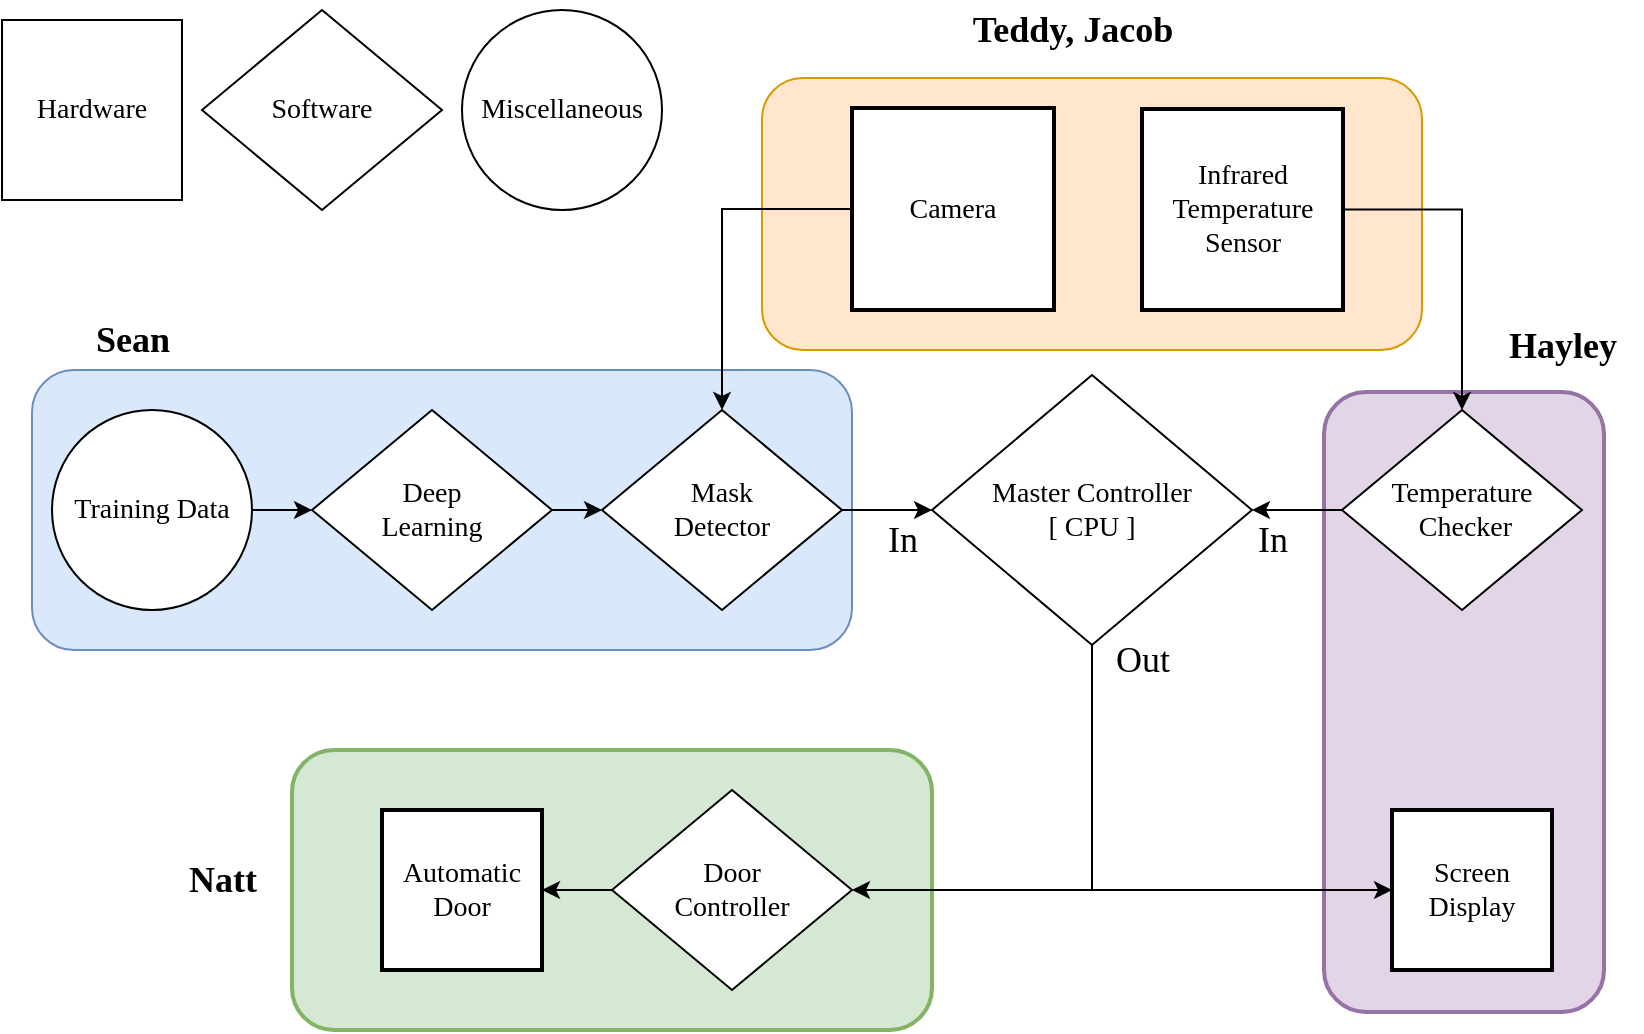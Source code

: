 <mxfile version="14.2.9" type="device"><diagram id="KXTU6Df7WoE6l2xXyrYN" name="Page-1"><mxGraphModel dx="1422" dy="705" grid="1" gridSize="10" guides="1" tooltips="1" connect="1" arrows="1" fold="1" page="1" pageScale="1" pageWidth="1169" pageHeight="827" math="0" shadow="0"><root><mxCell id="0"/><mxCell id="1" parent="0"/><mxCell id="cMMRepYTLFifS6I4mpwz-34" value="" style="rounded=1;whiteSpace=wrap;html=1;shadow=0;strokeWidth=2;fontFamily=Verdana;fontSize=14;fillColor=#d5e8d4;strokeColor=#82b366;" parent="1" vertex="1"><mxGeometry x="185" y="420" width="320" height="140" as="geometry"/></mxCell><mxCell id="cMMRepYTLFifS6I4mpwz-32" value="" style="rounded=1;whiteSpace=wrap;html=1;shadow=0;strokeWidth=2;fontFamily=Verdana;fontSize=14;fillColor=#e1d5e7;strokeColor=#9673a6;" parent="1" vertex="1"><mxGeometry x="701" y="241" width="140" height="310" as="geometry"/></mxCell><mxCell id="cMMRepYTLFifS6I4mpwz-24" value="" style="rounded=1;whiteSpace=wrap;html=1;fillColor=#ffe6cc;strokeColor=#d79b00;fontFamily=Verdana;fontSize=14;" parent="1" vertex="1"><mxGeometry x="420" y="84" width="330" height="136" as="geometry"/></mxCell><mxCell id="cMMRepYTLFifS6I4mpwz-22" value="" style="rounded=1;whiteSpace=wrap;html=1;fillColor=#dae8fc;strokeColor=#6c8ebf;fontFamily=Verdana;fontSize=14;" parent="1" vertex="1"><mxGeometry x="55" y="230" width="410" height="140" as="geometry"/></mxCell><mxCell id="cMMRepYTLFifS6I4mpwz-13" style="edgeStyle=orthogonalEdgeStyle;rounded=0;orthogonalLoop=1;jettySize=auto;html=1;entryX=0.5;entryY=0;entryDx=0;entryDy=0;fontFamily=Verdana;fontSize=14;" parent="1" source="cMMRepYTLFifS6I4mpwz-1" target="cMMRepYTLFifS6I4mpwz-5" edge="1"><mxGeometry relative="1" as="geometry"/></mxCell><mxCell id="cMMRepYTLFifS6I4mpwz-1" value="Camera" style="whiteSpace=wrap;html=1;aspect=fixed;strokeWidth=2;fontFamily=Verdana;fontSize=14;" parent="1" vertex="1"><mxGeometry x="465" y="99" width="101" height="101" as="geometry"/></mxCell><mxCell id="cMMRepYTLFifS6I4mpwz-15" style="edgeStyle=orthogonalEdgeStyle;rounded=0;orthogonalLoop=1;jettySize=auto;html=1;entryX=0.5;entryY=0;entryDx=0;entryDy=0;fontFamily=Verdana;fontSize=14;" parent="1" source="cMMRepYTLFifS6I4mpwz-2" target="cMMRepYTLFifS6I4mpwz-7" edge="1"><mxGeometry relative="1" as="geometry"><Array as="points"><mxPoint x="770" y="150"/></Array></mxGeometry></mxCell><mxCell id="cMMRepYTLFifS6I4mpwz-2" value="Infrared Temperature Sensor" style="whiteSpace=wrap;html=1;aspect=fixed;strokeWidth=2;fontFamily=Verdana;fontSize=14;" parent="1" vertex="1"><mxGeometry x="610" y="99.5" width="100.5" height="100.5" as="geometry"/></mxCell><mxCell id="cMMRepYTLFifS6I4mpwz-11" style="edgeStyle=orthogonalEdgeStyle;rounded=0;orthogonalLoop=1;jettySize=auto;html=1;entryX=0;entryY=0.5;entryDx=0;entryDy=0;fontFamily=Verdana;fontSize=14;" parent="1" source="cMMRepYTLFifS6I4mpwz-3" target="cMMRepYTLFifS6I4mpwz-4" edge="1"><mxGeometry relative="1" as="geometry"/></mxCell><mxCell id="cMMRepYTLFifS6I4mpwz-3" value="Training Data" style="ellipse;whiteSpace=wrap;html=1;aspect=fixed;fontFamily=Verdana;fontSize=14;" parent="1" vertex="1"><mxGeometry x="65" y="250" width="100" height="100" as="geometry"/></mxCell><mxCell id="cMMRepYTLFifS6I4mpwz-12" style="edgeStyle=orthogonalEdgeStyle;rounded=0;orthogonalLoop=1;jettySize=auto;html=1;entryX=0;entryY=0.5;entryDx=0;entryDy=0;fontFamily=Verdana;fontSize=14;" parent="1" source="cMMRepYTLFifS6I4mpwz-4" target="cMMRepYTLFifS6I4mpwz-5" edge="1"><mxGeometry relative="1" as="geometry"/></mxCell><mxCell id="cMMRepYTLFifS6I4mpwz-4" value="Deep &lt;br&gt;Learning" style="rhombus;whiteSpace=wrap;html=1;fontFamily=Verdana;fontSize=14;" parent="1" vertex="1"><mxGeometry x="195" y="250" width="120" height="100" as="geometry"/></mxCell><mxCell id="cMMRepYTLFifS6I4mpwz-14" style="edgeStyle=orthogonalEdgeStyle;rounded=0;orthogonalLoop=1;jettySize=auto;html=1;entryX=0;entryY=0.5;entryDx=0;entryDy=0;fontFamily=Verdana;fontSize=14;" parent="1" source="cMMRepYTLFifS6I4mpwz-5" target="cMMRepYTLFifS6I4mpwz-6" edge="1"><mxGeometry relative="1" as="geometry"/></mxCell><mxCell id="cMMRepYTLFifS6I4mpwz-5" value="Mask &lt;br&gt;Detector" style="rhombus;whiteSpace=wrap;html=1;fontFamily=Verdana;fontSize=14;" parent="1" vertex="1"><mxGeometry x="340" y="250" width="120" height="100" as="geometry"/></mxCell><mxCell id="cMMRepYTLFifS6I4mpwz-18" style="edgeStyle=orthogonalEdgeStyle;rounded=0;orthogonalLoop=1;jettySize=auto;html=1;entryX=1;entryY=0.5;entryDx=0;entryDy=0;fontFamily=Verdana;fontSize=14;" parent="1" source="cMMRepYTLFifS6I4mpwz-6" target="cMMRepYTLFifS6I4mpwz-10" edge="1"><mxGeometry relative="1" as="geometry"><Array as="points"><mxPoint x="585" y="490"/></Array></mxGeometry></mxCell><mxCell id="cMMRepYTLFifS6I4mpwz-30" style="edgeStyle=orthogonalEdgeStyle;rounded=0;orthogonalLoop=1;jettySize=auto;html=1;entryX=0;entryY=0.5;entryDx=0;entryDy=0;fontFamily=Verdana;fontSize=14;" parent="1" source="cMMRepYTLFifS6I4mpwz-6" target="cMMRepYTLFifS6I4mpwz-28" edge="1"><mxGeometry relative="1" as="geometry"><Array as="points"><mxPoint x="585" y="490"/><mxPoint x="730" y="490"/></Array></mxGeometry></mxCell><mxCell id="cMMRepYTLFifS6I4mpwz-6" value="Master Controller&lt;br style=&quot;font-size: 14px;&quot;&gt;[ CPU ]" style="rhombus;whiteSpace=wrap;html=1;fontFamily=Verdana;fontSize=14;" parent="1" vertex="1"><mxGeometry x="505" y="232.5" width="160" height="135" as="geometry"/></mxCell><mxCell id="cMMRepYTLFifS6I4mpwz-16" style="edgeStyle=orthogonalEdgeStyle;rounded=0;orthogonalLoop=1;jettySize=auto;html=1;entryX=1;entryY=0.5;entryDx=0;entryDy=0;fontFamily=Verdana;fontSize=14;" parent="1" source="cMMRepYTLFifS6I4mpwz-7" target="cMMRepYTLFifS6I4mpwz-6" edge="1"><mxGeometry relative="1" as="geometry"/></mxCell><mxCell id="cMMRepYTLFifS6I4mpwz-7" value="Temperature&lt;br style=&quot;font-size: 14px;&quot;&gt;&amp;nbsp;Checker" style="rhombus;whiteSpace=wrap;html=1;fontFamily=Verdana;fontSize=14;" parent="1" vertex="1"><mxGeometry x="710" y="250" width="120" height="100" as="geometry"/></mxCell><mxCell id="cMMRepYTLFifS6I4mpwz-9" value="Automatic Door" style="whiteSpace=wrap;html=1;aspect=fixed;rounded=0;shadow=0;strokeWidth=2;fontFamily=Verdana;fontSize=14;" parent="1" vertex="1"><mxGeometry x="230" y="450" width="80" height="80" as="geometry"/></mxCell><mxCell id="cMMRepYTLFifS6I4mpwz-19" style="edgeStyle=orthogonalEdgeStyle;rounded=0;orthogonalLoop=1;jettySize=auto;html=1;fontFamily=Verdana;fontSize=14;" parent="1" source="cMMRepYTLFifS6I4mpwz-10" target="cMMRepYTLFifS6I4mpwz-9" edge="1"><mxGeometry relative="1" as="geometry"/></mxCell><mxCell id="cMMRepYTLFifS6I4mpwz-10" value="Door &lt;br&gt;Controller" style="rhombus;whiteSpace=wrap;html=1;fontFamily=Verdana;fontSize=14;" parent="1" vertex="1"><mxGeometry x="345" y="440" width="120" height="100" as="geometry"/></mxCell><mxCell id="cMMRepYTLFifS6I4mpwz-28" value="Screen Display" style="whiteSpace=wrap;html=1;aspect=fixed;rounded=0;shadow=0;strokeWidth=2;fontFamily=Verdana;fontSize=14;" parent="1" vertex="1"><mxGeometry x="735" y="450" width="80" height="80" as="geometry"/></mxCell><mxCell id="cMMRepYTLFifS6I4mpwz-33" value="Hayley" style="text;html=1;align=center;verticalAlign=middle;resizable=0;points=[];autosize=1;fontSize=18;fontFamily=Verdana;fontStyle=1" parent="1" vertex="1"><mxGeometry x="780" y="202.5" width="80" height="30" as="geometry"/></mxCell><mxCell id="cMMRepYTLFifS6I4mpwz-36" value="Natt" style="text;html=1;align=center;verticalAlign=middle;resizable=0;points=[];autosize=1;fontSize=18;fontFamily=Verdana;fontStyle=1" parent="1" vertex="1"><mxGeometry x="120" y="470" width="60" height="30" as="geometry"/></mxCell><mxCell id="cMMRepYTLFifS6I4mpwz-37" value="Sean" style="text;html=1;align=center;verticalAlign=middle;resizable=0;points=[];autosize=1;fontFamily=Verdana;fontSize=18;fontStyle=1" parent="1" vertex="1"><mxGeometry x="70" y="200" width="70" height="30" as="geometry"/></mxCell><mxCell id="cMMRepYTLFifS6I4mpwz-38" value="Teddy, Jacob" style="text;html=1;align=center;verticalAlign=middle;resizable=0;points=[];autosize=1;fontSize=18;fontFamily=Verdana;fontStyle=1" parent="1" vertex="1"><mxGeometry x="500" y="45" width="150" height="30" as="geometry"/></mxCell><mxCell id="cMMRepYTLFifS6I4mpwz-39" value="Hardware" style="whiteSpace=wrap;html=1;aspect=fixed;strokeWidth=1;fontFamily=Verdana;fontSize=14;" parent="1" vertex="1"><mxGeometry x="40" y="55" width="90" height="90" as="geometry"/></mxCell><mxCell id="cMMRepYTLFifS6I4mpwz-40" value="Software" style="rhombus;whiteSpace=wrap;html=1;fontFamily=Verdana;fontSize=14;strokeWidth=1;" parent="1" vertex="1"><mxGeometry x="140" y="50" width="120" height="100" as="geometry"/></mxCell><mxCell id="cMMRepYTLFifS6I4mpwz-41" value="Miscellaneous" style="ellipse;whiteSpace=wrap;html=1;aspect=fixed;fontFamily=Verdana;fontSize=14;strokeWidth=1;" parent="1" vertex="1"><mxGeometry x="270" y="50" width="100" height="100" as="geometry"/></mxCell><mxCell id="cMMRepYTLFifS6I4mpwz-42" value="In" style="text;html=1;align=center;verticalAlign=middle;resizable=0;points=[];autosize=1;fontSize=18;fontFamily=Verdana;" parent="1" vertex="1"><mxGeometry x="475" y="300" width="30" height="30" as="geometry"/></mxCell><mxCell id="cMMRepYTLFifS6I4mpwz-43" value="In" style="text;html=1;align=center;verticalAlign=middle;resizable=0;points=[];autosize=1;fontSize=18;fontFamily=Verdana;" parent="1" vertex="1"><mxGeometry x="660" y="300" width="30" height="30" as="geometry"/></mxCell><mxCell id="cMMRepYTLFifS6I4mpwz-44" value="Out" style="text;html=1;align=center;verticalAlign=middle;resizable=0;points=[];autosize=1;fontSize=18;fontFamily=Verdana;" parent="1" vertex="1"><mxGeometry x="585" y="360" width="50" height="30" as="geometry"/></mxCell></root></mxGraphModel></diagram></mxfile>